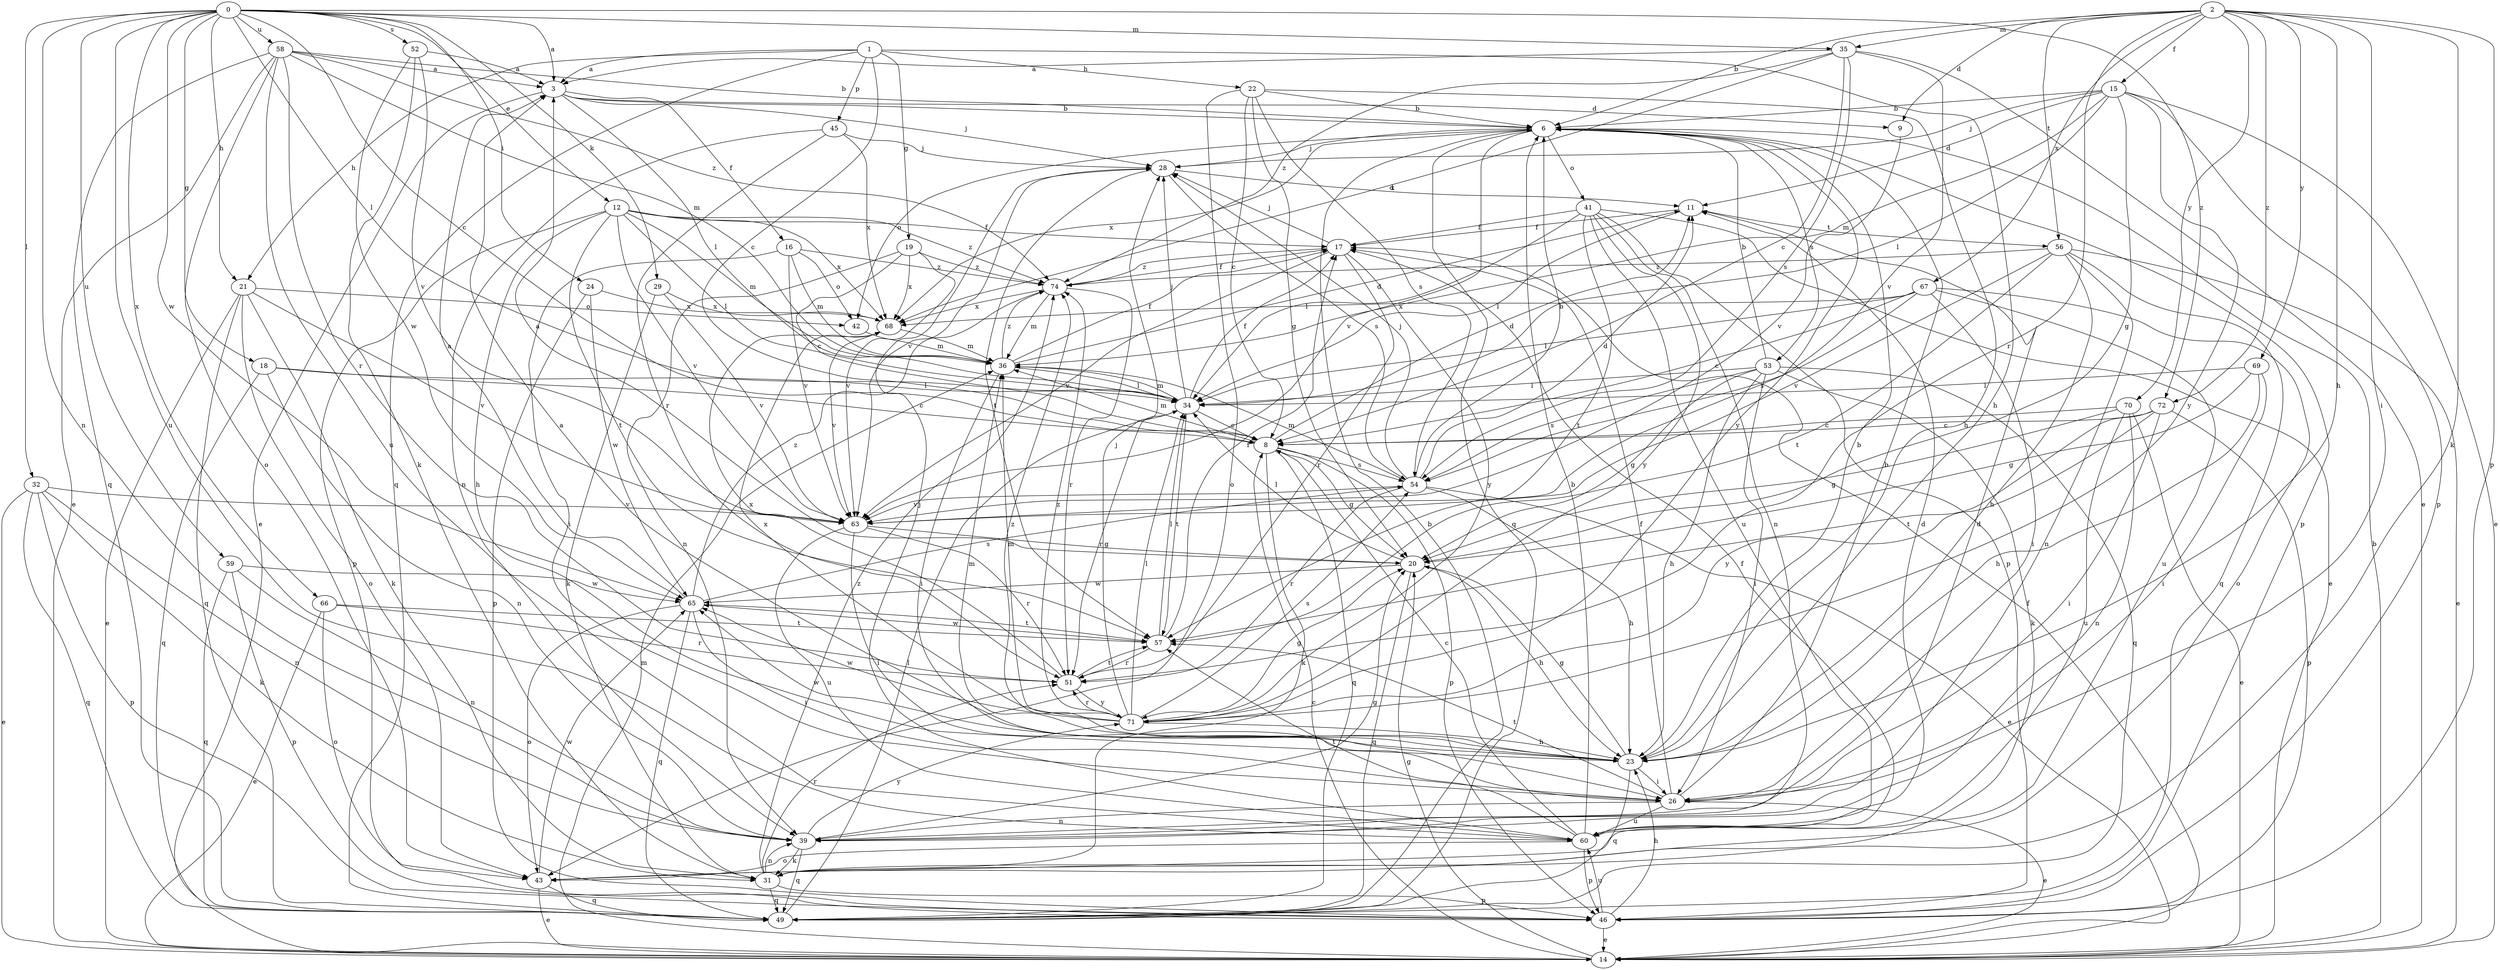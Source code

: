 strict digraph  {
0;
1;
2;
3;
6;
8;
9;
11;
12;
14;
15;
16;
17;
18;
19;
20;
21;
22;
23;
24;
26;
28;
29;
31;
32;
34;
35;
36;
39;
41;
42;
43;
45;
46;
49;
51;
52;
53;
54;
56;
57;
58;
59;
60;
63;
65;
66;
67;
68;
69;
70;
71;
72;
74;
0 -> 3  [label=a];
0 -> 8  [label=c];
0 -> 12  [label=e];
0 -> 18  [label=g];
0 -> 21  [label=h];
0 -> 24  [label=i];
0 -> 29  [label=k];
0 -> 32  [label=l];
0 -> 34  [label=l];
0 -> 35  [label=m];
0 -> 39  [label=n];
0 -> 52  [label=s];
0 -> 58  [label=u];
0 -> 59  [label=u];
0 -> 60  [label=u];
0 -> 65  [label=w];
0 -> 66  [label=x];
0 -> 72  [label=z];
1 -> 3  [label=a];
1 -> 8  [label=c];
1 -> 19  [label=g];
1 -> 21  [label=h];
1 -> 22  [label=h];
1 -> 23  [label=h];
1 -> 45  [label=p];
1 -> 49  [label=q];
2 -> 6  [label=b];
2 -> 9  [label=d];
2 -> 15  [label=f];
2 -> 23  [label=h];
2 -> 26  [label=i];
2 -> 31  [label=k];
2 -> 35  [label=m];
2 -> 46  [label=p];
2 -> 51  [label=r];
2 -> 56  [label=t];
2 -> 67  [label=x];
2 -> 69  [label=y];
2 -> 70  [label=y];
2 -> 72  [label=z];
3 -> 6  [label=b];
3 -> 9  [label=d];
3 -> 14  [label=e];
3 -> 16  [label=f];
3 -> 28  [label=j];
3 -> 34  [label=l];
6 -> 28  [label=j];
6 -> 41  [label=o];
6 -> 42  [label=o];
6 -> 46  [label=p];
6 -> 49  [label=q];
6 -> 53  [label=s];
6 -> 63  [label=v];
6 -> 68  [label=x];
6 -> 71  [label=y];
8 -> 11  [label=d];
8 -> 20  [label=g];
8 -> 31  [label=k];
8 -> 36  [label=m];
8 -> 46  [label=p];
8 -> 49  [label=q];
8 -> 54  [label=s];
9 -> 63  [label=v];
11 -> 17  [label=f];
11 -> 34  [label=l];
11 -> 56  [label=t];
12 -> 17  [label=f];
12 -> 23  [label=h];
12 -> 34  [label=l];
12 -> 36  [label=m];
12 -> 46  [label=p];
12 -> 57  [label=t];
12 -> 63  [label=v];
12 -> 68  [label=x];
12 -> 74  [label=z];
14 -> 6  [label=b];
14 -> 8  [label=c];
14 -> 17  [label=f];
14 -> 20  [label=g];
14 -> 36  [label=m];
15 -> 6  [label=b];
15 -> 11  [label=d];
15 -> 14  [label=e];
15 -> 20  [label=g];
15 -> 28  [label=j];
15 -> 34  [label=l];
15 -> 36  [label=m];
15 -> 46  [label=p];
15 -> 71  [label=y];
16 -> 26  [label=i];
16 -> 36  [label=m];
16 -> 42  [label=o];
16 -> 63  [label=v];
16 -> 74  [label=z];
17 -> 28  [label=j];
17 -> 51  [label=r];
17 -> 63  [label=v];
17 -> 71  [label=y];
17 -> 74  [label=z];
18 -> 8  [label=c];
18 -> 34  [label=l];
18 -> 39  [label=n];
18 -> 49  [label=q];
19 -> 8  [label=c];
19 -> 39  [label=n];
19 -> 63  [label=v];
19 -> 68  [label=x];
19 -> 74  [label=z];
20 -> 3  [label=a];
20 -> 23  [label=h];
20 -> 34  [label=l];
20 -> 49  [label=q];
20 -> 65  [label=w];
21 -> 14  [label=e];
21 -> 31  [label=k];
21 -> 42  [label=o];
21 -> 43  [label=o];
21 -> 49  [label=q];
21 -> 63  [label=v];
22 -> 6  [label=b];
22 -> 8  [label=c];
22 -> 20  [label=g];
22 -> 23  [label=h];
22 -> 43  [label=o];
22 -> 54  [label=s];
23 -> 3  [label=a];
23 -> 6  [label=b];
23 -> 20  [label=g];
23 -> 26  [label=i];
23 -> 36  [label=m];
23 -> 49  [label=q];
23 -> 65  [label=w];
23 -> 74  [label=z];
24 -> 46  [label=p];
24 -> 65  [label=w];
24 -> 68  [label=x];
26 -> 6  [label=b];
26 -> 14  [label=e];
26 -> 17  [label=f];
26 -> 39  [label=n];
26 -> 57  [label=t];
26 -> 60  [label=u];
28 -> 11  [label=d];
28 -> 54  [label=s];
28 -> 57  [label=t];
28 -> 63  [label=v];
29 -> 31  [label=k];
29 -> 63  [label=v];
29 -> 68  [label=x];
31 -> 39  [label=n];
31 -> 46  [label=p];
31 -> 49  [label=q];
31 -> 51  [label=r];
31 -> 74  [label=z];
32 -> 14  [label=e];
32 -> 31  [label=k];
32 -> 39  [label=n];
32 -> 46  [label=p];
32 -> 49  [label=q];
32 -> 63  [label=v];
34 -> 8  [label=c];
34 -> 17  [label=f];
34 -> 28  [label=j];
34 -> 36  [label=m];
34 -> 51  [label=r];
34 -> 57  [label=t];
35 -> 3  [label=a];
35 -> 8  [label=c];
35 -> 14  [label=e];
35 -> 54  [label=s];
35 -> 63  [label=v];
35 -> 68  [label=x];
35 -> 74  [label=z];
36 -> 11  [label=d];
36 -> 17  [label=f];
36 -> 26  [label=i];
36 -> 34  [label=l];
36 -> 74  [label=z];
39 -> 11  [label=d];
39 -> 20  [label=g];
39 -> 31  [label=k];
39 -> 49  [label=q];
39 -> 71  [label=y];
41 -> 14  [label=e];
41 -> 17  [label=f];
41 -> 34  [label=l];
41 -> 39  [label=n];
41 -> 46  [label=p];
41 -> 57  [label=t];
41 -> 60  [label=u];
41 -> 71  [label=y];
42 -> 36  [label=m];
43 -> 14  [label=e];
43 -> 17  [label=f];
43 -> 49  [label=q];
43 -> 65  [label=w];
45 -> 28  [label=j];
45 -> 39  [label=n];
45 -> 51  [label=r];
45 -> 68  [label=x];
46 -> 14  [label=e];
46 -> 23  [label=h];
46 -> 60  [label=u];
49 -> 6  [label=b];
49 -> 34  [label=l];
51 -> 57  [label=t];
51 -> 68  [label=x];
51 -> 71  [label=y];
52 -> 3  [label=a];
52 -> 31  [label=k];
52 -> 63  [label=v];
52 -> 65  [label=w];
53 -> 6  [label=b];
53 -> 20  [label=g];
53 -> 23  [label=h];
53 -> 26  [label=i];
53 -> 31  [label=k];
53 -> 34  [label=l];
53 -> 49  [label=q];
53 -> 54  [label=s];
54 -> 6  [label=b];
54 -> 11  [label=d];
54 -> 14  [label=e];
54 -> 23  [label=h];
54 -> 28  [label=j];
54 -> 36  [label=m];
54 -> 51  [label=r];
54 -> 63  [label=v];
56 -> 14  [label=e];
56 -> 23  [label=h];
56 -> 39  [label=n];
56 -> 49  [label=q];
56 -> 57  [label=t];
56 -> 63  [label=v];
56 -> 74  [label=z];
57 -> 17  [label=f];
57 -> 34  [label=l];
57 -> 51  [label=r];
57 -> 65  [label=w];
58 -> 3  [label=a];
58 -> 6  [label=b];
58 -> 14  [label=e];
58 -> 36  [label=m];
58 -> 43  [label=o];
58 -> 49  [label=q];
58 -> 51  [label=r];
58 -> 60  [label=u];
58 -> 74  [label=z];
59 -> 39  [label=n];
59 -> 46  [label=p];
59 -> 49  [label=q];
59 -> 65  [label=w];
60 -> 6  [label=b];
60 -> 8  [label=c];
60 -> 11  [label=d];
60 -> 28  [label=j];
60 -> 43  [label=o];
60 -> 46  [label=p];
60 -> 57  [label=t];
63 -> 20  [label=g];
63 -> 26  [label=i];
63 -> 51  [label=r];
63 -> 60  [label=u];
65 -> 3  [label=a];
65 -> 26  [label=i];
65 -> 43  [label=o];
65 -> 49  [label=q];
65 -> 54  [label=s];
65 -> 57  [label=t];
65 -> 74  [label=z];
66 -> 14  [label=e];
66 -> 43  [label=o];
66 -> 51  [label=r];
66 -> 57  [label=t];
67 -> 8  [label=c];
67 -> 26  [label=i];
67 -> 34  [label=l];
67 -> 43  [label=o];
67 -> 54  [label=s];
67 -> 60  [label=u];
67 -> 68  [label=x];
68 -> 36  [label=m];
68 -> 63  [label=v];
69 -> 20  [label=g];
69 -> 23  [label=h];
69 -> 26  [label=i];
69 -> 34  [label=l];
70 -> 8  [label=c];
70 -> 14  [label=e];
70 -> 20  [label=g];
70 -> 39  [label=n];
70 -> 60  [label=u];
71 -> 20  [label=g];
71 -> 23  [label=h];
71 -> 28  [label=j];
71 -> 34  [label=l];
71 -> 36  [label=m];
71 -> 51  [label=r];
71 -> 54  [label=s];
71 -> 65  [label=w];
71 -> 68  [label=x];
71 -> 74  [label=z];
72 -> 8  [label=c];
72 -> 26  [label=i];
72 -> 46  [label=p];
72 -> 57  [label=t];
72 -> 71  [label=y];
74 -> 17  [label=f];
74 -> 36  [label=m];
74 -> 51  [label=r];
74 -> 68  [label=x];
}
